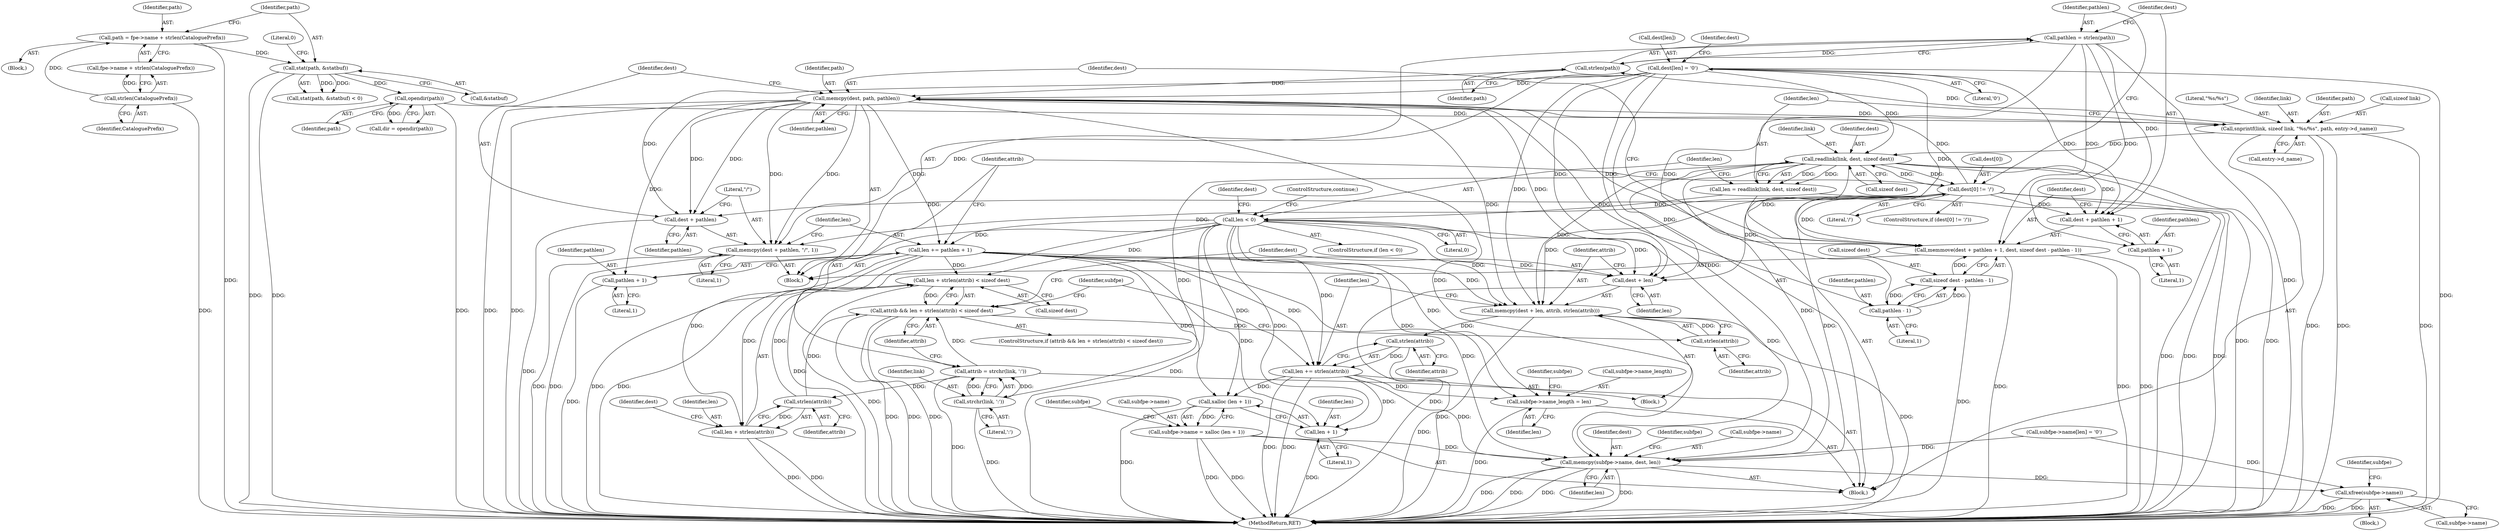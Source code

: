 digraph "0_libxfont_5bf703700ee4a5d6eae20da07cb7a29369667aef@API" {
"1000212" [label="(Call,pathlen = strlen(path))"];
"1000214" [label="(Call,strlen(path))"];
"1000179" [label="(Call,snprintf(link, sizeof link, \"%s/%s\", path, entry->d_name))"];
"1000156" [label="(Call,opendir(path))"];
"1000132" [label="(Call,stat(path, &statbuf))"];
"1000121" [label="(Call,path = fpe->name + strlen(CataloguePrefix))"];
"1000127" [label="(Call,strlen(CataloguePrefix))"];
"1000229" [label="(Call,memcpy(dest, path, pathlen))"];
"1000200" [label="(Call,dest[len] = '\0')"];
"1000216" [label="(Call,memmove(dest + pathlen + 1, dest, sizeof dest - pathlen - 1))"];
"1000206" [label="(Call,dest[0] != '/')"];
"1000190" [label="(Call,readlink(link, dest, sizeof dest))"];
"1000212" [label="(Call,pathlen = strlen(path))"];
"1000223" [label="(Call,sizeof dest - pathlen - 1)"];
"1000226" [label="(Call,pathlen - 1)"];
"1000188" [label="(Call,len = readlink(link, dest, sizeof dest))"];
"1000196" [label="(Call,len < 0)"];
"1000239" [label="(Call,len += pathlen + 1)"];
"1000252" [label="(Call,len + strlen(attrib) < sizeof dest)"];
"1000250" [label="(Call,attrib && len + strlen(attrib) < sizeof dest)"];
"1000265" [label="(Call,strlen(attrib))"];
"1000260" [label="(Call,memcpy(dest + len, attrib, strlen(attrib)))"];
"1000269" [label="(Call,strlen(attrib))"];
"1000267" [label="(Call,len += strlen(attrib))"];
"1000289" [label="(Call,subfpe->name_length = len)"];
"1000298" [label="(Call,xalloc (len + 1))"];
"1000294" [label="(Call,subfpe->name = xalloc (len + 1))"];
"1000310" [label="(Call,memcpy(subfpe->name, dest, len))"];
"1000334" [label="(Call,xfree(subfpe->name))"];
"1000299" [label="(Call,len + 1)"];
"1000253" [label="(Call,len + strlen(attrib))"];
"1000261" [label="(Call,dest + len)"];
"1000217" [label="(Call,dest + pathlen + 1)"];
"1000233" [label="(Call,memcpy(dest + pathlen, \"/\", 1))"];
"1000234" [label="(Call,dest + pathlen)"];
"1000246" [label="(Call,strchr(link, ':'))"];
"1000244" [label="(Call,attrib = strchr(link, ':'))"];
"1000255" [label="(Call,strlen(attrib))"];
"1000219" [label="(Call,pathlen + 1)"];
"1000241" [label="(Call,pathlen + 1)"];
"1000242" [label="(Identifier,pathlen)"];
"1000243" [label="(Literal,1)"];
"1000128" [label="(Identifier,CataloguePrefix)"];
"1000315" [label="(Identifier,len)"];
"1000220" [label="(Identifier,pathlen)"];
"1000258" [label="(Identifier,dest)"];
"1000311" [label="(Call,subfpe->name)"];
"1000314" [label="(Identifier,dest)"];
"1000257" [label="(Call,sizeof dest)"];
"1000232" [label="(Identifier,pathlen)"];
"1000212" [label="(Call,pathlen = strlen(path))"];
"1000270" [label="(Identifier,attrib)"];
"1000301" [label="(Literal,1)"];
"1000213" [label="(Identifier,pathlen)"];
"1000210" [label="(Literal,'/')"];
"1000219" [label="(Call,pathlen + 1)"];
"1000156" [label="(Call,opendir(path))"];
"1000290" [label="(Call,subfpe->name_length)"];
"1000211" [label="(Block,)"];
"1000217" [label="(Call,dest + pathlen + 1)"];
"1000178" [label="(Block,)"];
"1000240" [label="(Identifier,len)"];
"1000265" [label="(Call,strlen(attrib))"];
"1000304" [label="(Identifier,subfpe)"];
"1000228" [label="(Literal,1)"];
"1000233" [label="(Call,memcpy(dest + pathlen, \"/\", 1))"];
"1000241" [label="(Call,pathlen + 1)"];
"1000195" [label="(ControlStructure,if (len < 0))"];
"1000154" [label="(Call,dir = opendir(path))"];
"1000179" [label="(Call,snprintf(link, sizeof link, \"%s/%s\", path, entry->d_name))"];
"1000132" [label="(Call,stat(path, &statbuf))"];
"1000234" [label="(Call,dest + pathlen)"];
"1000236" [label="(Identifier,pathlen)"];
"1000123" [label="(Call,fpe->name + strlen(CataloguePrefix))"];
"1000227" [label="(Identifier,pathlen)"];
"1000319" [label="(Identifier,subfpe)"];
"1000247" [label="(Identifier,link)"];
"1000334" [label="(Call,xfree(subfpe->name))"];
"1000335" [label="(Call,subfpe->name)"];
"1000252" [label="(Call,len + strlen(attrib) < sizeof dest)"];
"1000256" [label="(Identifier,attrib)"];
"1000215" [label="(Identifier,path)"];
"1000206" [label="(Call,dest[0] != '/')"];
"1000205" [label="(ControlStructure,if (dest[0] != '/'))"];
"1000248" [label="(Literal,':')"];
"1000189" [label="(Identifier,len)"];
"1000251" [label="(Identifier,attrib)"];
"1000136" [label="(Literal,0)"];
"1000216" [label="(Call,memmove(dest + pathlen + 1, dest, sizeof dest - pathlen - 1))"];
"1000200" [label="(Call,dest[len] = '\0')"];
"1000264" [label="(Identifier,attrib)"];
"1000245" [label="(Identifier,attrib)"];
"1000244" [label="(Call,attrib = strchr(link, ':'))"];
"1000272" [label="(Identifier,subfpe)"];
"1000226" [label="(Call,pathlen - 1)"];
"1000263" [label="(Identifier,len)"];
"1000192" [label="(Identifier,dest)"];
"1000260" [label="(Call,memcpy(dest + len, attrib, strlen(attrib)))"];
"1000231" [label="(Identifier,path)"];
"1000378" [label="(MethodReturn,RET)"];
"1000310" [label="(Call,memcpy(subfpe->name, dest, len))"];
"1000296" [label="(Identifier,subfpe)"];
"1000250" [label="(Call,attrib && len + strlen(attrib) < sizeof dest)"];
"1000224" [label="(Call,sizeof dest)"];
"1000122" [label="(Identifier,path)"];
"1000294" [label="(Call,subfpe->name = xalloc (len + 1))"];
"1000222" [label="(Identifier,dest)"];
"1000249" [label="(ControlStructure,if (attrib && len + strlen(attrib) < sizeof dest))"];
"1000157" [label="(Identifier,path)"];
"1000104" [label="(Block,)"];
"1000204" [label="(Literal,'\0')"];
"1000190" [label="(Call,readlink(link, dest, sizeof dest))"];
"1000289" [label="(Call,subfpe->name_length = len)"];
"1000230" [label="(Identifier,dest)"];
"1000299" [label="(Call,len + 1)"];
"1000183" [label="(Literal,\"%s/%s\")"];
"1000300" [label="(Identifier,len)"];
"1000133" [label="(Identifier,path)"];
"1000131" [label="(Call,stat(path, &statbuf) < 0)"];
"1000127" [label="(Call,strlen(CataloguePrefix))"];
"1000269" [label="(Call,strlen(attrib))"];
"1000253" [label="(Call,len + strlen(attrib))"];
"1000268" [label="(Identifier,len)"];
"1000134" [label="(Call,&statbuf)"];
"1000259" [label="(Block,)"];
"1000208" [label="(Identifier,dest)"];
"1000262" [label="(Identifier,dest)"];
"1000121" [label="(Call,path = fpe->name + strlen(CataloguePrefix))"];
"1000254" [label="(Identifier,len)"];
"1000197" [label="(Identifier,len)"];
"1000188" [label="(Call,len = readlink(link, dest, sizeof dest))"];
"1000198" [label="(Literal,0)"];
"1000196" [label="(Call,len < 0)"];
"1000316" [label="(Call,subfpe->name[len] = '\0')"];
"1000221" [label="(Literal,1)"];
"1000246" [label="(Call,strchr(link, ':'))"];
"1000267" [label="(Call,len += strlen(attrib))"];
"1000191" [label="(Identifier,link)"];
"1000223" [label="(Call,sizeof dest - pathlen - 1)"];
"1000180" [label="(Identifier,link)"];
"1000295" [label="(Call,subfpe->name)"];
"1000184" [label="(Identifier,path)"];
"1000214" [label="(Call,strlen(path))"];
"1000298" [label="(Call,xalloc (len + 1))"];
"1000237" [label="(Literal,\"/\")"];
"1000229" [label="(Call,memcpy(dest, path, pathlen))"];
"1000266" [label="(Identifier,attrib)"];
"1000207" [label="(Call,dest[0])"];
"1000293" [label="(Identifier,len)"];
"1000255" [label="(Call,strlen(attrib))"];
"1000235" [label="(Identifier,dest)"];
"1000202" [label="(Identifier,dest)"];
"1000238" [label="(Literal,1)"];
"1000201" [label="(Call,dest[len])"];
"1000261" [label="(Call,dest + len)"];
"1000218" [label="(Identifier,dest)"];
"1000333" [label="(Block,)"];
"1000339" [label="(Identifier,subfpe)"];
"1000185" [label="(Call,entry->d_name)"];
"1000199" [label="(ControlStructure,continue;)"];
"1000193" [label="(Call,sizeof dest)"];
"1000239" [label="(Call,len += pathlen + 1)"];
"1000181" [label="(Call,sizeof link)"];
"1000212" -> "1000211"  [label="AST: "];
"1000212" -> "1000214"  [label="CFG: "];
"1000213" -> "1000212"  [label="AST: "];
"1000214" -> "1000212"  [label="AST: "];
"1000218" -> "1000212"  [label="CFG: "];
"1000212" -> "1000378"  [label="DDG: "];
"1000214" -> "1000212"  [label="DDG: "];
"1000212" -> "1000216"  [label="DDG: "];
"1000212" -> "1000217"  [label="DDG: "];
"1000212" -> "1000219"  [label="DDG: "];
"1000212" -> "1000226"  [label="DDG: "];
"1000214" -> "1000215"  [label="CFG: "];
"1000215" -> "1000214"  [label="AST: "];
"1000179" -> "1000214"  [label="DDG: "];
"1000214" -> "1000229"  [label="DDG: "];
"1000179" -> "1000178"  [label="AST: "];
"1000179" -> "1000185"  [label="CFG: "];
"1000180" -> "1000179"  [label="AST: "];
"1000181" -> "1000179"  [label="AST: "];
"1000183" -> "1000179"  [label="AST: "];
"1000184" -> "1000179"  [label="AST: "];
"1000185" -> "1000179"  [label="AST: "];
"1000189" -> "1000179"  [label="CFG: "];
"1000179" -> "1000378"  [label="DDG: "];
"1000179" -> "1000378"  [label="DDG: "];
"1000179" -> "1000378"  [label="DDG: "];
"1000156" -> "1000179"  [label="DDG: "];
"1000229" -> "1000179"  [label="DDG: "];
"1000179" -> "1000190"  [label="DDG: "];
"1000156" -> "1000154"  [label="AST: "];
"1000156" -> "1000157"  [label="CFG: "];
"1000157" -> "1000156"  [label="AST: "];
"1000154" -> "1000156"  [label="CFG: "];
"1000156" -> "1000378"  [label="DDG: "];
"1000156" -> "1000154"  [label="DDG: "];
"1000132" -> "1000156"  [label="DDG: "];
"1000132" -> "1000131"  [label="AST: "];
"1000132" -> "1000134"  [label="CFG: "];
"1000133" -> "1000132"  [label="AST: "];
"1000134" -> "1000132"  [label="AST: "];
"1000136" -> "1000132"  [label="CFG: "];
"1000132" -> "1000378"  [label="DDG: "];
"1000132" -> "1000378"  [label="DDG: "];
"1000132" -> "1000131"  [label="DDG: "];
"1000132" -> "1000131"  [label="DDG: "];
"1000121" -> "1000132"  [label="DDG: "];
"1000121" -> "1000104"  [label="AST: "];
"1000121" -> "1000123"  [label="CFG: "];
"1000122" -> "1000121"  [label="AST: "];
"1000123" -> "1000121"  [label="AST: "];
"1000133" -> "1000121"  [label="CFG: "];
"1000121" -> "1000378"  [label="DDG: "];
"1000127" -> "1000121"  [label="DDG: "];
"1000127" -> "1000123"  [label="AST: "];
"1000127" -> "1000128"  [label="CFG: "];
"1000128" -> "1000127"  [label="AST: "];
"1000123" -> "1000127"  [label="CFG: "];
"1000127" -> "1000378"  [label="DDG: "];
"1000127" -> "1000123"  [label="DDG: "];
"1000229" -> "1000211"  [label="AST: "];
"1000229" -> "1000232"  [label="CFG: "];
"1000230" -> "1000229"  [label="AST: "];
"1000231" -> "1000229"  [label="AST: "];
"1000232" -> "1000229"  [label="AST: "];
"1000235" -> "1000229"  [label="CFG: "];
"1000229" -> "1000378"  [label="DDG: "];
"1000229" -> "1000378"  [label="DDG: "];
"1000200" -> "1000229"  [label="DDG: "];
"1000216" -> "1000229"  [label="DDG: "];
"1000206" -> "1000229"  [label="DDG: "];
"1000226" -> "1000229"  [label="DDG: "];
"1000229" -> "1000233"  [label="DDG: "];
"1000229" -> "1000233"  [label="DDG: "];
"1000229" -> "1000234"  [label="DDG: "];
"1000229" -> "1000234"  [label="DDG: "];
"1000229" -> "1000239"  [label="DDG: "];
"1000229" -> "1000241"  [label="DDG: "];
"1000229" -> "1000260"  [label="DDG: "];
"1000229" -> "1000261"  [label="DDG: "];
"1000229" -> "1000310"  [label="DDG: "];
"1000200" -> "1000178"  [label="AST: "];
"1000200" -> "1000204"  [label="CFG: "];
"1000201" -> "1000200"  [label="AST: "];
"1000204" -> "1000200"  [label="AST: "];
"1000208" -> "1000200"  [label="CFG: "];
"1000200" -> "1000378"  [label="DDG: "];
"1000200" -> "1000190"  [label="DDG: "];
"1000200" -> "1000216"  [label="DDG: "];
"1000200" -> "1000217"  [label="DDG: "];
"1000200" -> "1000233"  [label="DDG: "];
"1000200" -> "1000234"  [label="DDG: "];
"1000200" -> "1000260"  [label="DDG: "];
"1000200" -> "1000261"  [label="DDG: "];
"1000200" -> "1000310"  [label="DDG: "];
"1000216" -> "1000211"  [label="AST: "];
"1000216" -> "1000223"  [label="CFG: "];
"1000217" -> "1000216"  [label="AST: "];
"1000222" -> "1000216"  [label="AST: "];
"1000223" -> "1000216"  [label="AST: "];
"1000230" -> "1000216"  [label="CFG: "];
"1000216" -> "1000378"  [label="DDG: "];
"1000216" -> "1000378"  [label="DDG: "];
"1000216" -> "1000378"  [label="DDG: "];
"1000206" -> "1000216"  [label="DDG: "];
"1000190" -> "1000216"  [label="DDG: "];
"1000223" -> "1000216"  [label="DDG: "];
"1000206" -> "1000205"  [label="AST: "];
"1000206" -> "1000210"  [label="CFG: "];
"1000207" -> "1000206"  [label="AST: "];
"1000210" -> "1000206"  [label="AST: "];
"1000213" -> "1000206"  [label="CFG: "];
"1000245" -> "1000206"  [label="CFG: "];
"1000206" -> "1000378"  [label="DDG: "];
"1000206" -> "1000378"  [label="DDG: "];
"1000206" -> "1000190"  [label="DDG: "];
"1000190" -> "1000206"  [label="DDG: "];
"1000206" -> "1000217"  [label="DDG: "];
"1000206" -> "1000233"  [label="DDG: "];
"1000206" -> "1000234"  [label="DDG: "];
"1000206" -> "1000260"  [label="DDG: "];
"1000206" -> "1000261"  [label="DDG: "];
"1000206" -> "1000310"  [label="DDG: "];
"1000190" -> "1000188"  [label="AST: "];
"1000190" -> "1000193"  [label="CFG: "];
"1000191" -> "1000190"  [label="AST: "];
"1000192" -> "1000190"  [label="AST: "];
"1000193" -> "1000190"  [label="AST: "];
"1000188" -> "1000190"  [label="CFG: "];
"1000190" -> "1000378"  [label="DDG: "];
"1000190" -> "1000378"  [label="DDG: "];
"1000190" -> "1000188"  [label="DDG: "];
"1000190" -> "1000188"  [label="DDG: "];
"1000190" -> "1000217"  [label="DDG: "];
"1000190" -> "1000246"  [label="DDG: "];
"1000190" -> "1000260"  [label="DDG: "];
"1000190" -> "1000261"  [label="DDG: "];
"1000190" -> "1000310"  [label="DDG: "];
"1000223" -> "1000226"  [label="CFG: "];
"1000224" -> "1000223"  [label="AST: "];
"1000226" -> "1000223"  [label="AST: "];
"1000223" -> "1000378"  [label="DDG: "];
"1000226" -> "1000223"  [label="DDG: "];
"1000226" -> "1000223"  [label="DDG: "];
"1000226" -> "1000228"  [label="CFG: "];
"1000227" -> "1000226"  [label="AST: "];
"1000228" -> "1000226"  [label="AST: "];
"1000188" -> "1000178"  [label="AST: "];
"1000189" -> "1000188"  [label="AST: "];
"1000197" -> "1000188"  [label="CFG: "];
"1000188" -> "1000378"  [label="DDG: "];
"1000188" -> "1000196"  [label="DDG: "];
"1000196" -> "1000195"  [label="AST: "];
"1000196" -> "1000198"  [label="CFG: "];
"1000197" -> "1000196"  [label="AST: "];
"1000198" -> "1000196"  [label="AST: "];
"1000199" -> "1000196"  [label="CFG: "];
"1000202" -> "1000196"  [label="CFG: "];
"1000196" -> "1000378"  [label="DDG: "];
"1000196" -> "1000378"  [label="DDG: "];
"1000196" -> "1000239"  [label="DDG: "];
"1000196" -> "1000252"  [label="DDG: "];
"1000196" -> "1000253"  [label="DDG: "];
"1000196" -> "1000260"  [label="DDG: "];
"1000196" -> "1000261"  [label="DDG: "];
"1000196" -> "1000267"  [label="DDG: "];
"1000196" -> "1000289"  [label="DDG: "];
"1000196" -> "1000298"  [label="DDG: "];
"1000196" -> "1000299"  [label="DDG: "];
"1000196" -> "1000310"  [label="DDG: "];
"1000239" -> "1000211"  [label="AST: "];
"1000239" -> "1000241"  [label="CFG: "];
"1000240" -> "1000239"  [label="AST: "];
"1000241" -> "1000239"  [label="AST: "];
"1000245" -> "1000239"  [label="CFG: "];
"1000239" -> "1000378"  [label="DDG: "];
"1000239" -> "1000378"  [label="DDG: "];
"1000239" -> "1000252"  [label="DDG: "];
"1000239" -> "1000253"  [label="DDG: "];
"1000239" -> "1000260"  [label="DDG: "];
"1000239" -> "1000261"  [label="DDG: "];
"1000239" -> "1000267"  [label="DDG: "];
"1000239" -> "1000289"  [label="DDG: "];
"1000239" -> "1000298"  [label="DDG: "];
"1000239" -> "1000299"  [label="DDG: "];
"1000239" -> "1000310"  [label="DDG: "];
"1000252" -> "1000250"  [label="AST: "];
"1000252" -> "1000257"  [label="CFG: "];
"1000253" -> "1000252"  [label="AST: "];
"1000257" -> "1000252"  [label="AST: "];
"1000250" -> "1000252"  [label="CFG: "];
"1000252" -> "1000378"  [label="DDG: "];
"1000252" -> "1000250"  [label="DDG: "];
"1000255" -> "1000252"  [label="DDG: "];
"1000250" -> "1000249"  [label="AST: "];
"1000250" -> "1000251"  [label="CFG: "];
"1000251" -> "1000250"  [label="AST: "];
"1000262" -> "1000250"  [label="CFG: "];
"1000272" -> "1000250"  [label="CFG: "];
"1000250" -> "1000378"  [label="DDG: "];
"1000250" -> "1000378"  [label="DDG: "];
"1000250" -> "1000378"  [label="DDG: "];
"1000244" -> "1000250"  [label="DDG: "];
"1000255" -> "1000250"  [label="DDG: "];
"1000250" -> "1000265"  [label="DDG: "];
"1000265" -> "1000260"  [label="AST: "];
"1000265" -> "1000266"  [label="CFG: "];
"1000266" -> "1000265"  [label="AST: "];
"1000260" -> "1000265"  [label="CFG: "];
"1000265" -> "1000260"  [label="DDG: "];
"1000260" -> "1000259"  [label="AST: "];
"1000261" -> "1000260"  [label="AST: "];
"1000264" -> "1000260"  [label="AST: "];
"1000268" -> "1000260"  [label="CFG: "];
"1000260" -> "1000378"  [label="DDG: "];
"1000260" -> "1000378"  [label="DDG: "];
"1000260" -> "1000269"  [label="DDG: "];
"1000269" -> "1000267"  [label="AST: "];
"1000269" -> "1000270"  [label="CFG: "];
"1000270" -> "1000269"  [label="AST: "];
"1000267" -> "1000269"  [label="CFG: "];
"1000269" -> "1000378"  [label="DDG: "];
"1000269" -> "1000267"  [label="DDG: "];
"1000267" -> "1000259"  [label="AST: "];
"1000268" -> "1000267"  [label="AST: "];
"1000272" -> "1000267"  [label="CFG: "];
"1000267" -> "1000378"  [label="DDG: "];
"1000267" -> "1000378"  [label="DDG: "];
"1000267" -> "1000289"  [label="DDG: "];
"1000267" -> "1000298"  [label="DDG: "];
"1000267" -> "1000299"  [label="DDG: "];
"1000267" -> "1000310"  [label="DDG: "];
"1000289" -> "1000178"  [label="AST: "];
"1000289" -> "1000293"  [label="CFG: "];
"1000290" -> "1000289"  [label="AST: "];
"1000293" -> "1000289"  [label="AST: "];
"1000296" -> "1000289"  [label="CFG: "];
"1000289" -> "1000378"  [label="DDG: "];
"1000298" -> "1000294"  [label="AST: "];
"1000298" -> "1000299"  [label="CFG: "];
"1000299" -> "1000298"  [label="AST: "];
"1000294" -> "1000298"  [label="CFG: "];
"1000298" -> "1000378"  [label="DDG: "];
"1000298" -> "1000294"  [label="DDG: "];
"1000294" -> "1000178"  [label="AST: "];
"1000295" -> "1000294"  [label="AST: "];
"1000304" -> "1000294"  [label="CFG: "];
"1000294" -> "1000378"  [label="DDG: "];
"1000294" -> "1000378"  [label="DDG: "];
"1000294" -> "1000310"  [label="DDG: "];
"1000310" -> "1000178"  [label="AST: "];
"1000310" -> "1000315"  [label="CFG: "];
"1000311" -> "1000310"  [label="AST: "];
"1000314" -> "1000310"  [label="AST: "];
"1000315" -> "1000310"  [label="AST: "];
"1000319" -> "1000310"  [label="CFG: "];
"1000310" -> "1000378"  [label="DDG: "];
"1000310" -> "1000378"  [label="DDG: "];
"1000310" -> "1000378"  [label="DDG: "];
"1000310" -> "1000378"  [label="DDG: "];
"1000316" -> "1000310"  [label="DDG: "];
"1000310" -> "1000334"  [label="DDG: "];
"1000334" -> "1000333"  [label="AST: "];
"1000334" -> "1000335"  [label="CFG: "];
"1000335" -> "1000334"  [label="AST: "];
"1000339" -> "1000334"  [label="CFG: "];
"1000334" -> "1000378"  [label="DDG: "];
"1000334" -> "1000378"  [label="DDG: "];
"1000316" -> "1000334"  [label="DDG: "];
"1000299" -> "1000301"  [label="CFG: "];
"1000300" -> "1000299"  [label="AST: "];
"1000301" -> "1000299"  [label="AST: "];
"1000299" -> "1000378"  [label="DDG: "];
"1000253" -> "1000255"  [label="CFG: "];
"1000254" -> "1000253"  [label="AST: "];
"1000255" -> "1000253"  [label="AST: "];
"1000258" -> "1000253"  [label="CFG: "];
"1000253" -> "1000378"  [label="DDG: "];
"1000253" -> "1000378"  [label="DDG: "];
"1000255" -> "1000253"  [label="DDG: "];
"1000261" -> "1000263"  [label="CFG: "];
"1000262" -> "1000261"  [label="AST: "];
"1000263" -> "1000261"  [label="AST: "];
"1000264" -> "1000261"  [label="CFG: "];
"1000261" -> "1000378"  [label="DDG: "];
"1000217" -> "1000219"  [label="CFG: "];
"1000218" -> "1000217"  [label="AST: "];
"1000219" -> "1000217"  [label="AST: "];
"1000222" -> "1000217"  [label="CFG: "];
"1000233" -> "1000211"  [label="AST: "];
"1000233" -> "1000238"  [label="CFG: "];
"1000234" -> "1000233"  [label="AST: "];
"1000237" -> "1000233"  [label="AST: "];
"1000238" -> "1000233"  [label="AST: "];
"1000240" -> "1000233"  [label="CFG: "];
"1000233" -> "1000378"  [label="DDG: "];
"1000233" -> "1000378"  [label="DDG: "];
"1000234" -> "1000236"  [label="CFG: "];
"1000235" -> "1000234"  [label="AST: "];
"1000236" -> "1000234"  [label="AST: "];
"1000237" -> "1000234"  [label="CFG: "];
"1000234" -> "1000378"  [label="DDG: "];
"1000246" -> "1000244"  [label="AST: "];
"1000246" -> "1000248"  [label="CFG: "];
"1000247" -> "1000246"  [label="AST: "];
"1000248" -> "1000246"  [label="AST: "];
"1000244" -> "1000246"  [label="CFG: "];
"1000246" -> "1000378"  [label="DDG: "];
"1000246" -> "1000244"  [label="DDG: "];
"1000246" -> "1000244"  [label="DDG: "];
"1000244" -> "1000178"  [label="AST: "];
"1000245" -> "1000244"  [label="AST: "];
"1000251" -> "1000244"  [label="CFG: "];
"1000244" -> "1000378"  [label="DDG: "];
"1000244" -> "1000255"  [label="DDG: "];
"1000255" -> "1000256"  [label="CFG: "];
"1000256" -> "1000255"  [label="AST: "];
"1000219" -> "1000221"  [label="CFG: "];
"1000220" -> "1000219"  [label="AST: "];
"1000221" -> "1000219"  [label="AST: "];
"1000241" -> "1000243"  [label="CFG: "];
"1000242" -> "1000241"  [label="AST: "];
"1000243" -> "1000241"  [label="AST: "];
"1000241" -> "1000378"  [label="DDG: "];
}
